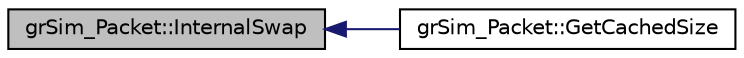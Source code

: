 digraph "grSim_Packet::InternalSwap"
{
 // INTERACTIVE_SVG=YES
  edge [fontname="Helvetica",fontsize="10",labelfontname="Helvetica",labelfontsize="10"];
  node [fontname="Helvetica",fontsize="10",shape=record];
  rankdir="LR";
  Node1 [label="grSim_Packet::InternalSwap",height=0.2,width=0.4,color="black", fillcolor="grey75", style="filled", fontcolor="black"];
  Node1 -> Node2 [dir="back",color="midnightblue",fontsize="10",style="solid",fontname="Helvetica"];
  Node2 [label="grSim_Packet::GetCachedSize",height=0.2,width=0.4,color="black", fillcolor="white", style="filled",URL="$d3/db5/classgr_sim___packet.html#a1db09c5b7ca2a0d35a3cfc2311266209"];
}
